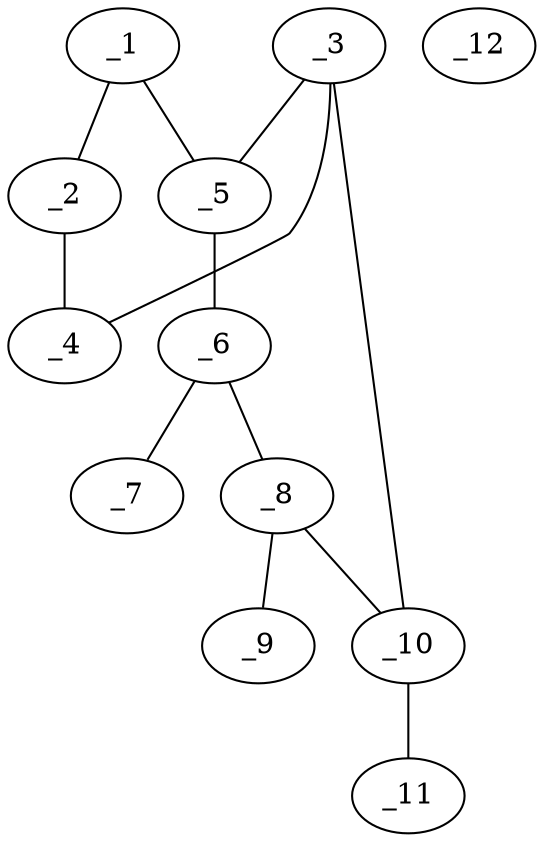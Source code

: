 graph molid622145 {
	_1	 [charge=0,
		chem=5,
		symbol="S  ",
		x="5.4899",
		y="-0.809"];
	_2	 [charge=0,
		chem=1,
		symbol="C  ",
		x="6.0777",
		y=0];
	_1 -- _2	 [valence=1];
	_5	 [charge=0,
		chem=1,
		symbol="C  ",
		x="4.5388",
		y="-0.5"];
	_1 -- _5	 [valence=1];
	_4	 [charge=0,
		chem=1,
		symbol="C  ",
		x="5.4899",
		y="0.809"];
	_2 -- _4	 [valence=2];
	_3	 [charge=0,
		chem=1,
		symbol="C  ",
		x="4.5388",
		y="0.5"];
	_3 -- _4	 [valence=1];
	_3 -- _5	 [valence=2];
	_10	 [charge=0,
		chem=1,
		symbol="C  ",
		x="3.5878",
		y="0.809"];
	_3 -- _10	 [valence=1];
	_6	 [charge=0,
		chem=1,
		symbol="C  ",
		x="3.5878",
		y="-0.809"];
	_5 -- _6	 [valence=1];
	_7	 [charge=0,
		chem=2,
		symbol="O  ",
		x="3.2788",
		y="-1.7601"];
	_6 -- _7	 [valence=2];
	_8	 [charge=0,
		chem=1,
		symbol="C  ",
		x=3,
		y=0];
	_6 -- _8	 [valence=1];
	_9	 [charge=0,
		chem=2,
		symbol="O  ",
		x=2,
		y=0];
	_8 -- _9	 [valence=1];
	_8 -- _10	 [valence=1];
	_11	 [charge=0,
		chem=4,
		symbol="N  ",
		x="3.2788",
		y="1.7601"];
	_10 -- _11	 [valence=1];
	_12	 [charge=0,
		chem=7,
		symbol="Cl ",
		x="8.0777",
		y=0];
}
